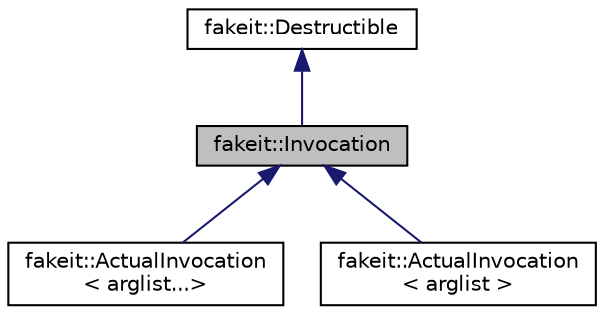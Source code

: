 digraph "fakeit::Invocation"
{
  edge [fontname="Helvetica",fontsize="10",labelfontname="Helvetica",labelfontsize="10"];
  node [fontname="Helvetica",fontsize="10",shape=record];
  Node1 [label="fakeit::Invocation",height=0.2,width=0.4,color="black", fillcolor="grey75", style="filled" fontcolor="black"];
  Node2 -> Node1 [dir="back",color="midnightblue",fontsize="10",style="solid",fontname="Helvetica"];
  Node2 [label="fakeit::Destructible",height=0.2,width=0.4,color="black", fillcolor="white", style="filled",URL="$d3/d31/classfakeit_1_1Destructible.html"];
  Node1 -> Node3 [dir="back",color="midnightblue",fontsize="10",style="solid",fontname="Helvetica"];
  Node3 [label="fakeit::ActualInvocation\l\< arglist...\>",height=0.2,width=0.4,color="black", fillcolor="white", style="filled",URL="$d1/d9c/structfakeit_1_1ActualInvocation.html"];
  Node1 -> Node4 [dir="back",color="midnightblue",fontsize="10",style="solid",fontname="Helvetica"];
  Node4 [label="fakeit::ActualInvocation\l\< arglist \>",height=0.2,width=0.4,color="black", fillcolor="white", style="filled",URL="$d1/d9c/structfakeit_1_1ActualInvocation.html"];
}
